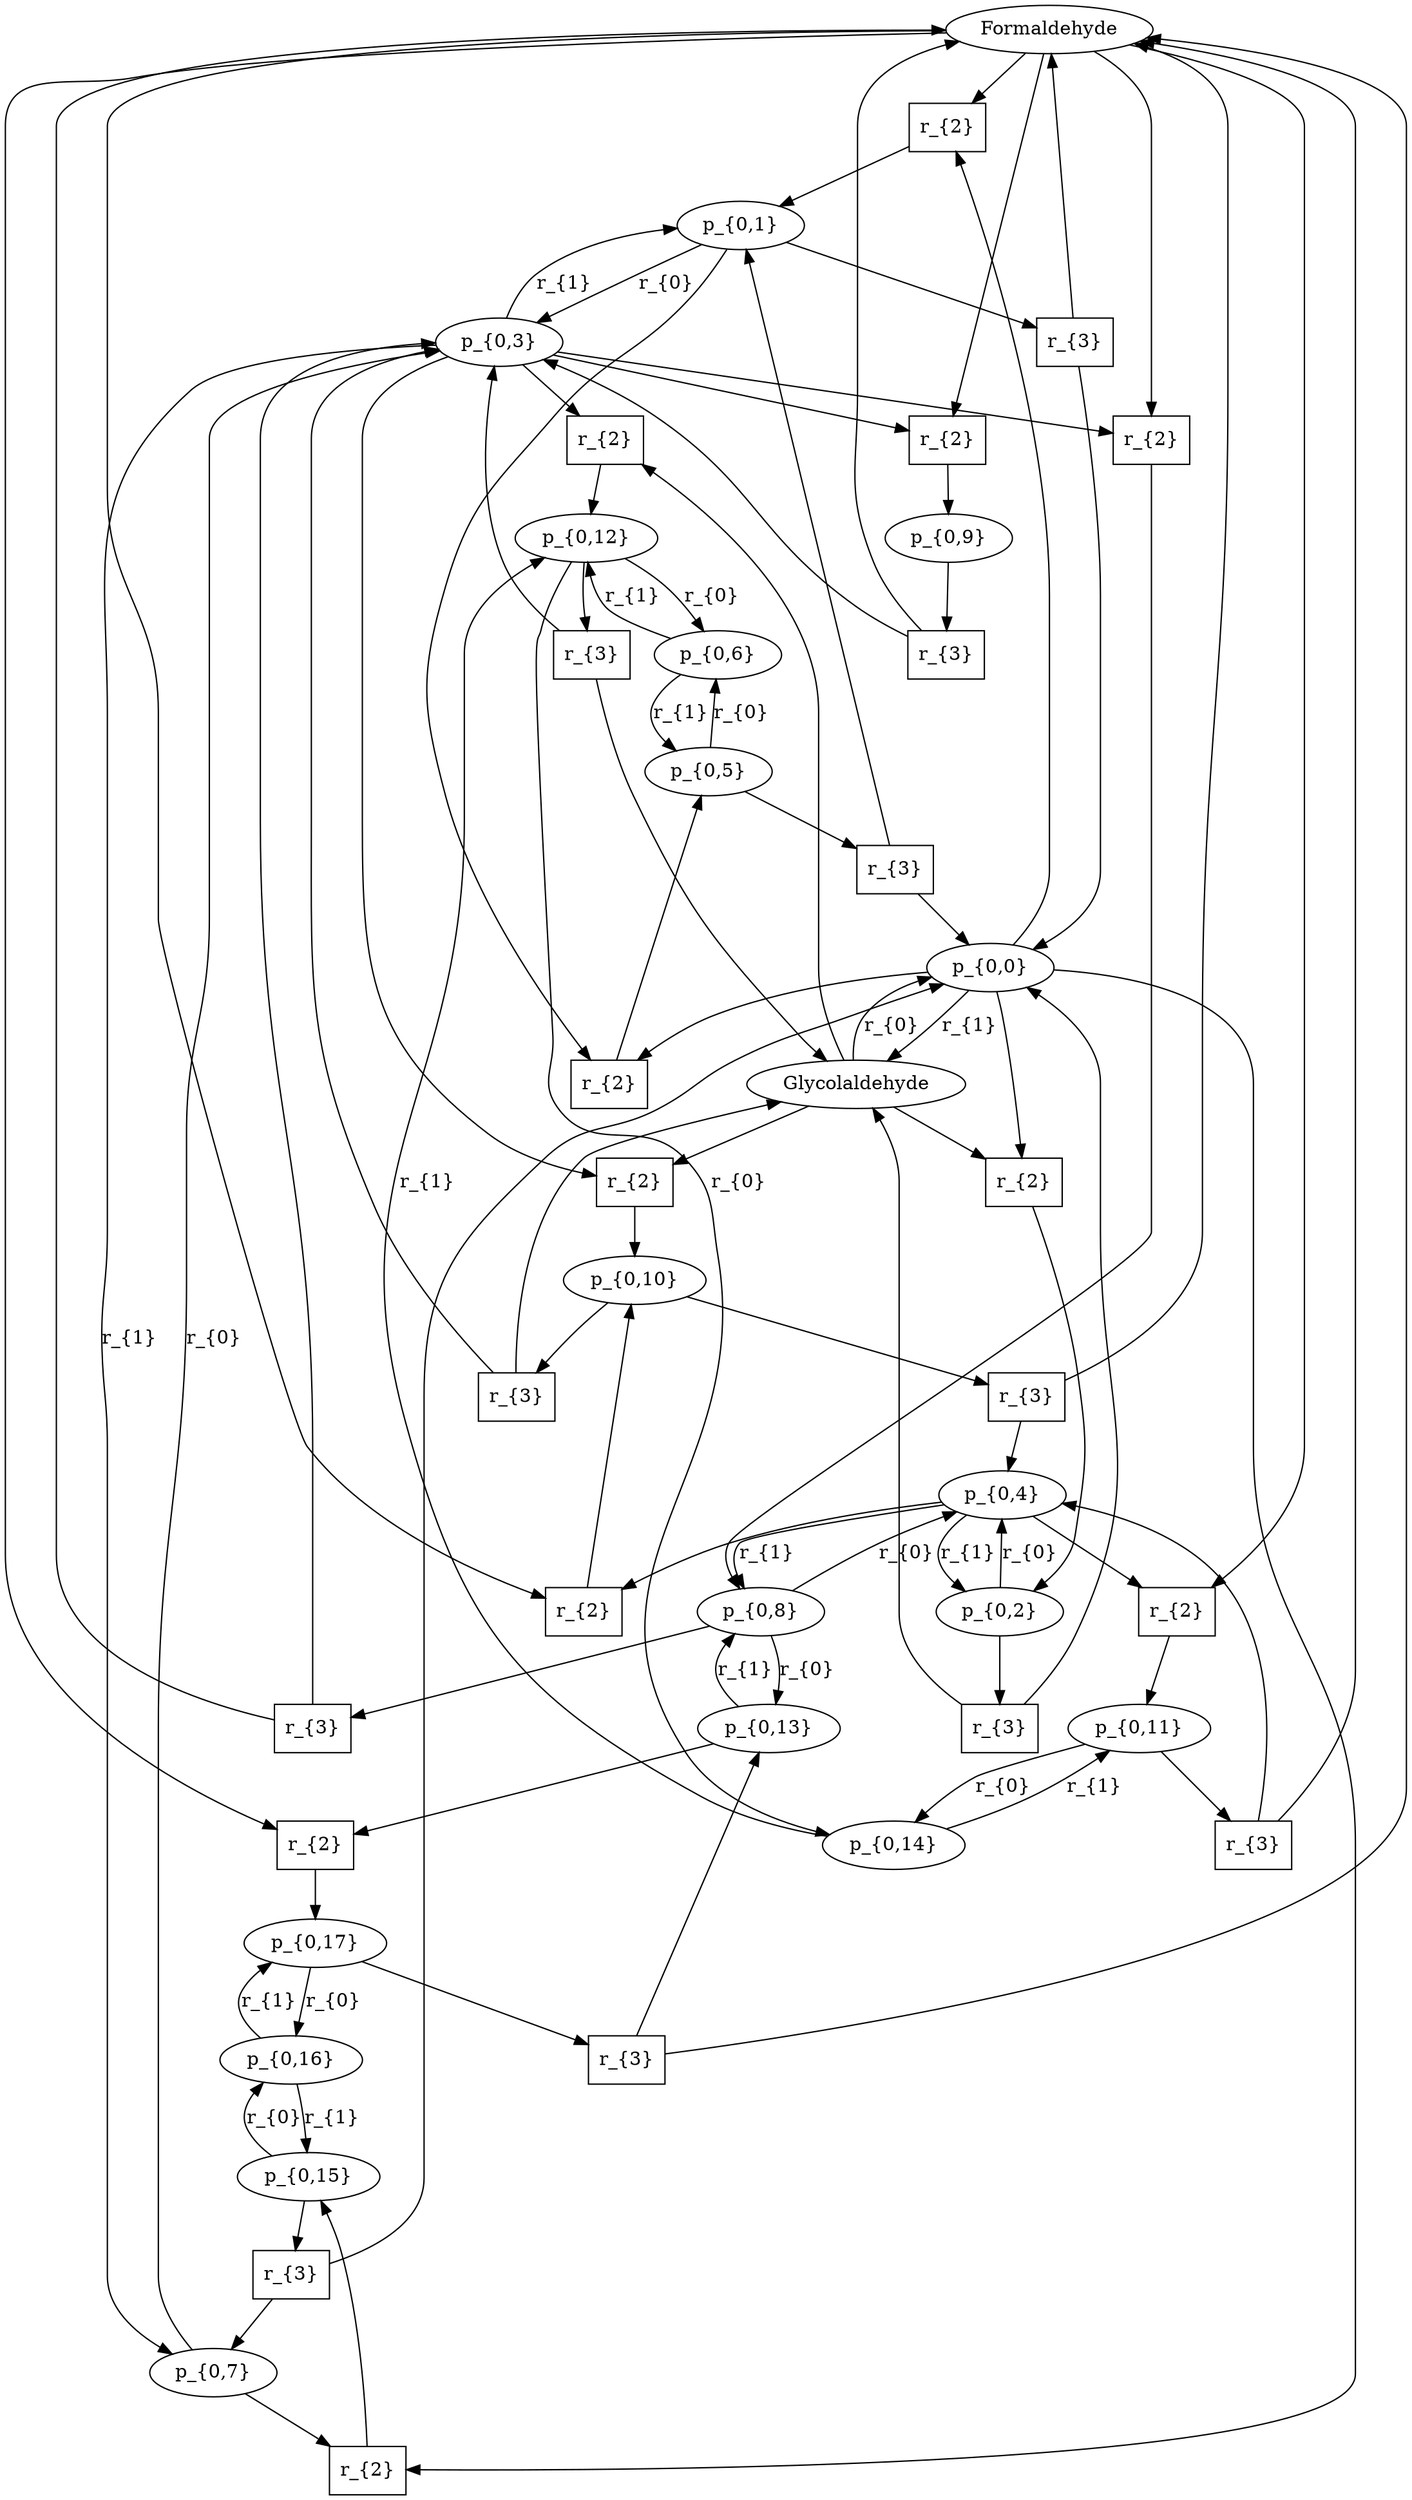 digraph g {

// id = 0, graphName = Formaldehyde
"0-0" [ shape=ellipse label="Formaldehyde" image="out/000_g_0_11311100.svg" ];
// id = 1, graphName = Glycolaldehyde
"1-0" [ shape=ellipse label="Glycolaldehyde" image="out/001_g_1_11311100.svg" ];
// id = 2, graphName = p_{0,0}
"2-0" [ shape=ellipse label="p_{0,0}" image="out/023_g_2_11311100.svg" ];
// id = 5, graphName = p_{0,1}
"5-0" [ shape=ellipse label="p_{0,1}" image="out/024_g_6_11311100.svg" ];
// id = 7, graphName = p_{0,2}
"7-0" [ shape=ellipse label="p_{0,2}" image="out/025_g_7_11311100.svg" ];
// id = 9, graphName = p_{0,3}
"9-0" [ shape=ellipse label="p_{0,3}" image="out/026_g_8_11311100.svg" ];
// id = 11, graphName = p_{0,4}
"11-0" [ shape=ellipse label="p_{0,4}" image="out/027_g_9_11311100.svg" ];
// id = 13, graphName = p_{0,5}
"13-0" [ shape=ellipse label="p_{0,5}" image="out/028_g_10_11311100.svg" ];
// id = 17, graphName = p_{0,6}
"17-0" [ shape=ellipse label="p_{0,6}" image="out/029_g_18_11311100.svg" ];
// id = 20, graphName = p_{0,7}
"20-0" [ shape=ellipse label="p_{0,7}" image="out/030_g_20_11311100.svg" ];
// id = 23, graphName = p_{0,8}
"23-0" [ shape=ellipse label="p_{0,8}" image="out/031_g_22_11311100.svg" ];
// id = 25, graphName = p_{0,9}
"25-0" [ shape=ellipse label="p_{0,9}" image="out/032_g_41_11311100.svg" ];
// id = 28, graphName = p_{0,10}
"28-0" [ shape=ellipse label="p_{0,10}" image="out/033_g_43_11311100.svg" ];
// id = 30, graphName = p_{0,11}
"30-0" [ shape=ellipse label="p_{0,11}" image="out/034_g_44_11311100.svg" ];
// id = 33, graphName = p_{0,12}
"33-0" [ shape=ellipse label="p_{0,12}" image="out/035_g_46_11311100.svg" ];
// id = 37, graphName = p_{0,13}
"37-0" [ shape=ellipse label="p_{0,13}" image="out/036_g_55_11311100.svg" ];
// id = 40, graphName = p_{0,14}
"40-0" [ shape=ellipse label="p_{0,14}" image="out/037_g_58_11311100.svg" ];
// id = 46, graphName = p_{0,15}
"46-0" [ shape=ellipse label="p_{0,15}" image="out/038_g_65_11311100.svg" ];
// id = 54, graphName = p_{0,16}
"54-0" [ shape=ellipse label="p_{0,16}" image="out/039_g_151_11311100.svg" ];
// id = 59, graphName = p_{0,17}
"59-0" [ shape=ellipse label="p_{0,17}" image="out/040_g_198_11311100.svg" ];
// id = 6{ 'Formaldehyde' 'p_{0,0}' }, 'Aldol Addition ->', { 'p_{0,1}' }
"6-0" [ shape=box label="r_{2}" ];
// id = 8{ 'Glycolaldehyde' 'p_{0,0}' }, 'Aldol Addition ->', { 'p_{0,2}' }
"8-0" [ shape=box label="r_{2}" ];
// id = 14{ 'p_{0,0}' 'p_{0,1}' }, 'Aldol Addition ->', { 'p_{0,5}' }
"14-0" [ shape=box label="r_{2}" ];
// id = 15{ 'p_{0,1}' }, 'Aldol Addition <-', { 'Formaldehyde' 'p_{0,0}' }
"15-0" [ shape=box label="r_{3}" ];
// id = 16{ 'p_{0,2}' }, 'Aldol Addition <-', { 'Glycolaldehyde' 'p_{0,0}' }
"16-0" [ shape=box label="r_{3}" ];
// id = 26{ 'Formaldehyde' 'p_{0,3}' }, 'Aldol Addition ->', { 'p_{0,9}' }
"26-0" [ shape=box label="r_{2}" ];
// id = 27{ 'Formaldehyde' 'p_{0,3}' }, 'Aldol Addition ->', { 'p_{0,8}' }
"27-0" [ shape=box label="r_{2}" ];
// id = 29{ 'Formaldehyde' 'p_{0,4}' }, 'Aldol Addition ->', { 'p_{0,10}' }
"29-0" [ shape=box label="r_{2}" ];
// id = 31{ 'Formaldehyde' 'p_{0,4}' }, 'Aldol Addition ->', { 'p_{0,11}' }
"31-0" [ shape=box label="r_{2}" ];
// id = 32{ 'Glycolaldehyde' 'p_{0,3}' }, 'Aldol Addition ->', { 'p_{0,10}' }
"32-0" [ shape=box label="r_{2}" ];
// id = 34{ 'Glycolaldehyde' 'p_{0,3}' }, 'Aldol Addition ->', { 'p_{0,12}' }
"34-0" [ shape=box label="r_{2}" ];
// id = 35{ 'p_{0,5}' }, 'Aldol Addition <-', { 'p_{0,0}' 'p_{0,1}' }
"35-0" [ shape=box label="r_{3}" ];
// id = 47{ 'p_{0,0}' 'p_{0,7}' }, 'Aldol Addition ->', { 'p_{0,15}' }
"47-0" [ shape=box label="r_{2}" ];
// id = 48{ 'p_{0,8}' }, 'Aldol Addition <-', { 'Formaldehyde' 'p_{0,3}' }
"48-0" [ shape=box label="r_{3}" ];
// id = 49{ 'p_{0,9}' }, 'Aldol Addition <-', { 'Formaldehyde' 'p_{0,3}' }
"49-0" [ shape=box label="r_{3}" ];
// id = 50{ 'p_{0,10}' }, 'Aldol Addition <-', { 'Formaldehyde' 'p_{0,4}' }
"50-0" [ shape=box label="r_{3}" ];
// id = 51{ 'p_{0,10}' }, 'Aldol Addition <-', { 'Glycolaldehyde' 'p_{0,3}' }
"51-0" [ shape=box label="r_{3}" ];
// id = 52{ 'p_{0,11}' }, 'Aldol Addition <-', { 'Formaldehyde' 'p_{0,4}' }
"52-0" [ shape=box label="r_{3}" ];
// id = 53{ 'p_{0,12}' }, 'Aldol Addition <-', { 'Glycolaldehyde' 'p_{0,3}' }
"53-0" [ shape=box label="r_{3}" ];
// id = 60{ 'Formaldehyde' 'p_{0,13}' }, 'Aldol Addition ->', { 'p_{0,17}' }
"60-0" [ shape=box label="r_{2}" ];
// id = 61{ 'p_{0,15}' }, 'Aldol Addition <-', { 'p_{0,0}' 'p_{0,7}' }
"61-0" [ shape=box label="r_{3}" ];
// id = 65{ 'p_{0,17}' }, 'Aldol Addition <-', { 'Formaldehyde' 'p_{0,13}' }
"65-0" [ shape=box label="r_{3}" ];
// id = 3{ 'Glycolaldehyde' }, 'Keto-enol isomerization ->', { 'p_{0,0}' }
"1-0" -> "2-0" [ label="r_{0}" ];
// id = 4{ 'p_{0,0}' }, 'Keto-enol isomerization <-', { 'Glycolaldehyde' }
"2-0" -> "1-0" [ label="r_{1}" ];
// id = 6{ 'Formaldehyde' 'p_{0,0}' }, 'Aldol Addition ->', { 'p_{0,1}' }
"0-0" -> "6-0" [ ];
"2-0" -> "6-0" [ ];
"6-0" -> "5-0" [ ];
// id = 8{ 'Glycolaldehyde' 'p_{0,0}' }, 'Aldol Addition ->', { 'p_{0,2}' }
"1-0" -> "8-0" [ ];
"2-0" -> "8-0" [ ];
"8-0" -> "7-0" [ ];
// id = 10{ 'p_{0,1}' }, 'Keto-enol isomerization ->', { 'p_{0,3}' }
"5-0" -> "9-0" [ label="r_{0}" ];
// id = 12{ 'p_{0,2}' }, 'Keto-enol isomerization ->', { 'p_{0,4}' }
"7-0" -> "11-0" [ label="r_{0}" ];
// id = 14{ 'p_{0,0}' 'p_{0,1}' }, 'Aldol Addition ->', { 'p_{0,5}' }
"2-0" -> "14-0" [ ];
"5-0" -> "14-0" [ ];
"14-0" -> "13-0" [ ];
// id = 15{ 'p_{0,1}' }, 'Aldol Addition <-', { 'Formaldehyde' 'p_{0,0}' }
"5-0" -> "15-0" [ ];
"15-0" -> "0-0" [ ];
"15-0" -> "2-0" [ ];
// id = 16{ 'p_{0,2}' }, 'Aldol Addition <-', { 'Glycolaldehyde' 'p_{0,0}' }
"7-0" -> "16-0" [ ];
"16-0" -> "1-0" [ ];
"16-0" -> "2-0" [ ];
// id = 18{ 'p_{0,5}' }, 'Keto-enol isomerization ->', { 'p_{0,6}' }
"13-0" -> "17-0" [ label="r_{0}" ];
// id = 19{ 'p_{0,3}' }, 'Keto-enol isomerization <-', { 'p_{0,1}' }
"9-0" -> "5-0" [ label="r_{1}" ];
// id = 21{ 'p_{0,3}' }, 'Keto-enol isomerization <-', { 'p_{0,7}' }
"9-0" -> "20-0" [ label="r_{1}" ];
// id = 22{ 'p_{0,4}' }, 'Keto-enol isomerization <-', { 'p_{0,2}' }
"11-0" -> "7-0" [ label="r_{1}" ];
// id = 24{ 'p_{0,4}' }, 'Keto-enol isomerization <-', { 'p_{0,8}' }
"11-0" -> "23-0" [ label="r_{1}" ];
// id = 26{ 'Formaldehyde' 'p_{0,3}' }, 'Aldol Addition ->', { 'p_{0,9}' }
"0-0" -> "26-0" [ ];
"9-0" -> "26-0" [ ];
"26-0" -> "25-0" [ ];
// id = 27{ 'Formaldehyde' 'p_{0,3}' }, 'Aldol Addition ->', { 'p_{0,8}' }
"0-0" -> "27-0" [ ];
"9-0" -> "27-0" [ ];
"27-0" -> "23-0" [ ];
// id = 29{ 'Formaldehyde' 'p_{0,4}' }, 'Aldol Addition ->', { 'p_{0,10}' }
"0-0" -> "29-0" [ ];
"11-0" -> "29-0" [ ];
"29-0" -> "28-0" [ ];
// id = 31{ 'Formaldehyde' 'p_{0,4}' }, 'Aldol Addition ->', { 'p_{0,11}' }
"0-0" -> "31-0" [ ];
"11-0" -> "31-0" [ ];
"31-0" -> "30-0" [ ];
// id = 32{ 'Glycolaldehyde' 'p_{0,3}' }, 'Aldol Addition ->', { 'p_{0,10}' }
"1-0" -> "32-0" [ ];
"9-0" -> "32-0" [ ];
"32-0" -> "28-0" [ ];
// id = 34{ 'Glycolaldehyde' 'p_{0,3}' }, 'Aldol Addition ->', { 'p_{0,12}' }
"1-0" -> "34-0" [ ];
"9-0" -> "34-0" [ ];
"34-0" -> "33-0" [ ];
// id = 35{ 'p_{0,5}' }, 'Aldol Addition <-', { 'p_{0,0}' 'p_{0,1}' }
"13-0" -> "35-0" [ ];
"35-0" -> "2-0" [ ];
"35-0" -> "5-0" [ ];
// id = 36{ 'p_{0,7}' }, 'Keto-enol isomerization ->', { 'p_{0,3}' }
"20-0" -> "9-0" [ label="r_{0}" ];
// id = 38{ 'p_{0,8}' }, 'Keto-enol isomerization ->', { 'p_{0,13}' }
"23-0" -> "37-0" [ label="r_{0}" ];
// id = 39{ 'p_{0,8}' }, 'Keto-enol isomerization ->', { 'p_{0,4}' }
"23-0" -> "11-0" [ label="r_{0}" ];
// id = 41{ 'p_{0,11}' }, 'Keto-enol isomerization ->', { 'p_{0,14}' }
"30-0" -> "40-0" [ label="r_{0}" ];
// id = 42{ 'p_{0,12}' }, 'Keto-enol isomerization ->', { 'p_{0,6}' }
"33-0" -> "17-0" [ label="r_{0}" ];
// id = 43{ 'p_{0,12}' }, 'Keto-enol isomerization ->', { 'p_{0,14}' }
"33-0" -> "40-0" [ label="r_{0}" ];
// id = 44{ 'p_{0,6}' }, 'Keto-enol isomerization <-', { 'p_{0,5}' }
"17-0" -> "13-0" [ label="r_{1}" ];
// id = 45{ 'p_{0,6}' }, 'Keto-enol isomerization <-', { 'p_{0,12}' }
"17-0" -> "33-0" [ label="r_{1}" ];
// id = 47{ 'p_{0,0}' 'p_{0,7}' }, 'Aldol Addition ->', { 'p_{0,15}' }
"2-0" -> "47-0" [ ];
"20-0" -> "47-0" [ ];
"47-0" -> "46-0" [ ];
// id = 48{ 'p_{0,8}' }, 'Aldol Addition <-', { 'Formaldehyde' 'p_{0,3}' }
"23-0" -> "48-0" [ ];
"48-0" -> "0-0" [ ];
"48-0" -> "9-0" [ ];
// id = 49{ 'p_{0,9}' }, 'Aldol Addition <-', { 'Formaldehyde' 'p_{0,3}' }
"25-0" -> "49-0" [ ];
"49-0" -> "0-0" [ ];
"49-0" -> "9-0" [ ];
// id = 50{ 'p_{0,10}' }, 'Aldol Addition <-', { 'Formaldehyde' 'p_{0,4}' }
"28-0" -> "50-0" [ ];
"50-0" -> "0-0" [ ];
"50-0" -> "11-0" [ ];
// id = 51{ 'p_{0,10}' }, 'Aldol Addition <-', { 'Glycolaldehyde' 'p_{0,3}' }
"28-0" -> "51-0" [ ];
"51-0" -> "1-0" [ ];
"51-0" -> "9-0" [ ];
// id = 52{ 'p_{0,11}' }, 'Aldol Addition <-', { 'Formaldehyde' 'p_{0,4}' }
"30-0" -> "52-0" [ ];
"52-0" -> "0-0" [ ];
"52-0" -> "11-0" [ ];
// id = 53{ 'p_{0,12}' }, 'Aldol Addition <-', { 'Glycolaldehyde' 'p_{0,3}' }
"33-0" -> "53-0" [ ];
"53-0" -> "1-0" [ ];
"53-0" -> "9-0" [ ];
// id = 55{ 'p_{0,15}' }, 'Keto-enol isomerization ->', { 'p_{0,16}' }
"46-0" -> "54-0" [ label="r_{0}" ];
// id = 56{ 'p_{0,13}' }, 'Keto-enol isomerization <-', { 'p_{0,8}' }
"37-0" -> "23-0" [ label="r_{1}" ];
// id = 57{ 'p_{0,14}' }, 'Keto-enol isomerization <-', { 'p_{0,11}' }
"40-0" -> "30-0" [ label="r_{1}" ];
// id = 58{ 'p_{0,14}' }, 'Keto-enol isomerization <-', { 'p_{0,12}' }
"40-0" -> "33-0" [ label="r_{1}" ];
// id = 60{ 'Formaldehyde' 'p_{0,13}' }, 'Aldol Addition ->', { 'p_{0,17}' }
"0-0" -> "60-0" [ ];
"37-0" -> "60-0" [ ];
"60-0" -> "59-0" [ ];
// id = 61{ 'p_{0,15}' }, 'Aldol Addition <-', { 'p_{0,0}' 'p_{0,7}' }
"46-0" -> "61-0" [ ];
"61-0" -> "2-0" [ ];
"61-0" -> "20-0" [ ];
// id = 62{ 'p_{0,17}' }, 'Keto-enol isomerization ->', { 'p_{0,16}' }
"59-0" -> "54-0" [ label="r_{0}" ];
// id = 63{ 'p_{0,16}' }, 'Keto-enol isomerization <-', { 'p_{0,15}' }
"54-0" -> "46-0" [ label="r_{1}" ];
// id = 64{ 'p_{0,16}' }, 'Keto-enol isomerization <-', { 'p_{0,17}' }
"54-0" -> "59-0" [ label="r_{1}" ];
// id = 65{ 'p_{0,17}' }, 'Aldol Addition <-', { 'Formaldehyde' 'p_{0,13}' }
"59-0" -> "65-0" [ ];
"65-0" -> "0-0" [ ];
"65-0" -> "37-0" [ ];
}
